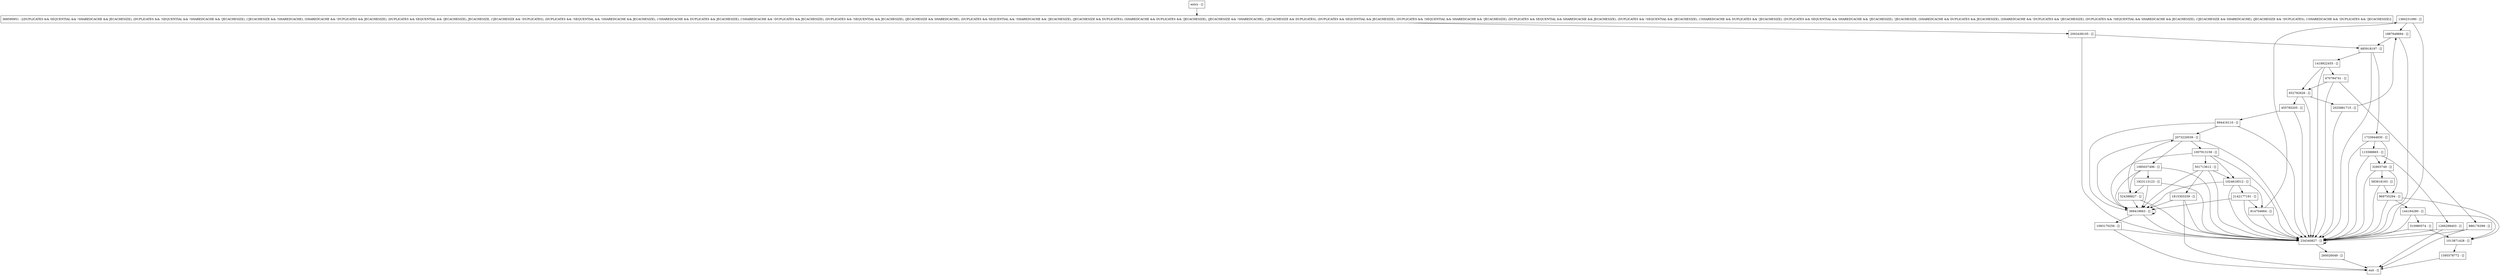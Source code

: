 digraph convertDin {
node [shape=record];
1360231090 [label="1360231090 - []"];
583918193 [label="583918193 - []"];
524388827 [label="524388827 - []"];
310980574 [label="310980574 - []"];
2025881715 [label="2025881715 - []"];
115588865 [label="115588865 - []"];
32903749 [label="32903749 - []"];
1418922455 [label="1418922455 - []"];
501713612 [label="501713612 - []"];
685918197 [label="685918197 - []"];
969755294 [label="969755294 - []"];
470784741 [label="470784741 - []"];
2073220039 [label="2073220039 - []"];
2003438105 [label="2003438105 - []"];
368590951 [label="368590951 - [(DUPLICATES && SEQUENTIAL && !SHAREDCACHE && JECACHESIZE), (DUPLICATES && !SEQUENTIAL && !SHAREDCACHE && !JECACHESIZE), (!JECACHESIZE && !SHAREDCACHE), (SHAREDCACHE && !DUPLICATES && JECACHESIZE), (DUPLICATES && SEQUENTIAL && !JECACHESIZE), JECACHESIZE, (!JECACHESIZE && !DUPLICATES), (DUPLICATES && !SEQUENTIAL && !SHAREDCACHE && JECACHESIZE), (!SHAREDCACHE && DUPLICATES && JECACHESIZE), (!SHAREDCACHE && !DUPLICATES && JECACHESIZE), (DUPLICATES && !SEQUENTIAL && JECACHESIZE), (JECACHESIZE && SHAREDCACHE), (DUPLICATES && SEQUENTIAL && !SHAREDCACHE && !JECACHESIZE), (JECACHESIZE && DUPLICATES), (SHAREDCACHE && DUPLICATES && !JECACHESIZE), (JECACHESIZE && !SHAREDCACHE), (!JECACHESIZE && DUPLICATES), (DUPLICATES && SEQUENTIAL && JECACHESIZE), (DUPLICATES && !SEQUENTIAL && SHAREDCACHE && !JECACHESIZE), (DUPLICATES && SEQUENTIAL && SHAREDCACHE && JECACHESIZE), (DUPLICATES && !SEQUENTIAL && !JECACHESIZE), (!SHAREDCACHE && DUPLICATES && !JECACHESIZE), (DUPLICATES && SEQUENTIAL && SHAREDCACHE && !JECACHESIZE), !JECACHESIZE, (SHAREDCACHE && DUPLICATES && JECACHESIZE), (SHAREDCACHE && !DUPLICATES && !JECACHESIZE), (DUPLICATES && !SEQUENTIAL && SHAREDCACHE && JECACHESIZE), (!JECACHESIZE && SHAREDCACHE), (JECACHESIZE && !DUPLICATES), (!SHAREDCACHE && !DUPLICATES && !JECACHESIZE)]"];
814704664 [label="814704664 - []"];
1093170256 [label="1093170256 - []"];
1007913158 [label="1007913158 - []"];
455785205 [label="455785205 - []"];
1815303339 [label="1815303339 - []"];
1013871428 [label="1013871428 - []"];
1887648694 [label="1887648694 - []"];
369419663 [label="369419663 - []"];
1923113123 [label="1923113123 - []"];
1595578772 [label="1595578772 - []"];
260026049 [label="260026049 - []"];
1266298403 [label="1266298403 - []"];
144184280 [label="144184280 - []"];
1024618512 [label="1024618512 - []"];
652782626 [label="652782626 - []"];
entry [label="entry - []"];
exit [label="exit - []"];
886176399 [label="886176399 - []"];
2142177191 [label="2142177191 - []"];
694416110 [label="694416110 - []"];
1733944830 [label="1733944830 - []"];
234340827 [label="234340827 - []"];
1085037496 [label="1085037496 - []"];
entry;
exit;
1360231090 -> 1887648694;
1360231090 -> 234340827;
583918193 -> 234340827;
583918193 -> 969755294;
524388827 -> 369419663;
524388827 -> 2073220039;
524388827 -> 234340827;
310980574 -> 1013871428;
310980574 -> 234340827;
2025881715 -> 1887648694;
2025881715 -> 234340827;
115588865 -> 234340827;
115588865 -> 1266298403;
115588865 -> 32903749;
32903749 -> 583918193;
32903749 -> 234340827;
32903749 -> 969755294;
1418922455 -> 652782626;
1418922455 -> 470784741;
1418922455 -> 234340827;
501713612 -> 1815303339;
501713612 -> 369419663;
501713612 -> 234340827;
501713612 -> 1024618512;
685918197 -> 1733944830;
685918197 -> 234340827;
685918197 -> 1418922455;
969755294 -> 1013871428;
969755294 -> 234340827;
969755294 -> 144184280;
470784741 -> 652782626;
470784741 -> 886176399;
470784741 -> 234340827;
2073220039 -> 369419663;
2073220039 -> 1085037496;
2073220039 -> 234340827;
2073220039 -> 1007913158;
2003438105 -> 234340827;
2003438105 -> 685918197;
368590951 -> 2003438105;
814704664 -> 1360231090;
814704664 -> 234340827;
1093170256 -> exit;
1093170256 -> 234340827;
1007913158 -> 369419663;
1007913158 -> 234340827;
1007913158 -> 501713612;
1007913158 -> 1024618512;
455785205 -> 694416110;
455785205 -> 234340827;
1815303339 -> exit;
1815303339 -> 369419663;
1815303339 -> 234340827;
1013871428 -> 1595578772;
1887648694 -> 234340827;
1887648694 -> 685918197;
369419663 -> 369419663;
369419663 -> 234340827;
369419663 -> 1093170256;
1923113123 -> 524388827;
1923113123 -> 369419663;
1923113123 -> 234340827;
1595578772 -> exit;
260026049 -> exit;
1266298403 -> exit;
1266298403 -> 234340827;
144184280 -> 1013871428;
144184280 -> 310980574;
144184280 -> 234340827;
1024618512 -> 2142177191;
1024618512 -> 369419663;
1024618512 -> 814704664;
1024618512 -> 234340827;
652782626 -> 455785205;
652782626 -> 2025881715;
652782626 -> 234340827;
entry -> 368590951;
886176399 -> exit;
886176399 -> 234340827;
2142177191 -> 369419663;
2142177191 -> 814704664;
2142177191 -> 234340827;
694416110 -> 369419663;
694416110 -> 2073220039;
694416110 -> 234340827;
1733944830 -> 234340827;
1733944830 -> 115588865;
1733944830 -> 32903749;
234340827 -> 260026049;
234340827 -> 234340827;
1085037496 -> 524388827;
1085037496 -> 1923113123;
1085037496 -> 369419663;
1085037496 -> 234340827;
}
